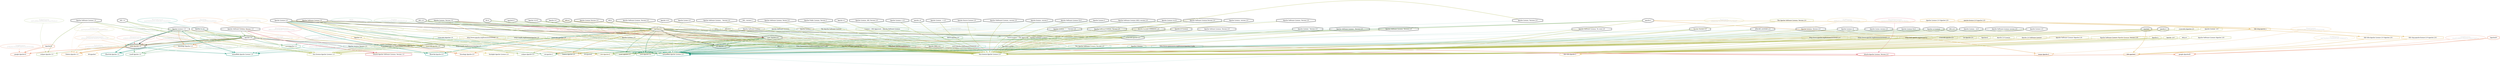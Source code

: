 strict digraph {
    node [shape=box];
    graph [splines=curved];
    277 [label="SPDXLicense\n2e979a0ee8bb4e88ead27bdbeb95f9c6"
        ,fontcolor=gray
        ,color="#b8bf62"
        ,fillcolor="beige;1"
        ,shape=ellipse];
    278 [label="spdx:Apache-1.0"
        ,shape=tripleoctagon];
    279 [label="Apache-1.0"
        ,shape=doubleoctagon];
    280 [label="Apache License 1.0"
        ,shape=doubleoctagon];
    293 [label="SPDXLicense\n13270ee890cf21b28236b715c5750e58"
        ,fontcolor=gray
        ,color="#b8bf62"
        ,fillcolor="beige;1"
        ,shape=ellipse];
    294 [label="spdx:Apache-2.0"
        ,shape=doubleoctagon];
    295 [label="Apache-2.0"
        ,shape=doubleoctagon];
    296 [label="Apache License 2.0"
        ,shape=doubleoctagon];
    4896 [label="OSILicense\n59a5d674a5bebcfaac422eaaf5910e85"
         ,fontcolor=gray
         ,color="#78ab63"
         ,fillcolor="beige;1"
         ,shape=ellipse];
    4897 [label="osi:Apache-2.0"
         ,shape=doubleoctagon];
    4898 [label="Apache License, Version 2.0"
         ,shape=doubleoctagon];
    4899 [label="DEP5:Apache-2.0"
         ,color="#78ab63"
         ,shape=doubleoctagon];
    4900 [label="Trove:License :: OSI Approved :: Apache Software License"
         ,color="#78ab63"
         ,shape=doubleoctagon];
    4901 [label="License :: OSI Approved :: Apache Software License"
         ,color="#78ab63"
         ,shape=doubleoctagon];
    5458 [label="GoogleLicense\n470be82c5e44df12db50cdacd5353d4b"
         ,fontcolor=gray
         ,color="#e06f45"
         ,fillcolor="beige;1"
         ,shape=ellipse];
    5459 [label="google:Apache10"
         ,color="#e06f45"
         ,shape=doubleoctagon];
    5460 [label=Apache10
         ,color="#e06f45"
         ,shape=doubleoctagon];
    5464 [label="GoogleLicense\n1faed03df800124d440e3d6d27d497ce"
         ,fontcolor=gray
         ,color="#e06f45"
         ,fillcolor="beige;1"
         ,shape=ellipse];
    5465 [label="google:Apache20"
         ,color="#e06f45"
         ,shape=doubleoctagon];
    5466 [label=Apache20
         ,color="#e06f45"
         ,shape=doubleoctagon];
    5878 [label="FedoraEntry\n2076d6cb36ab6e203af135a18e775e1d"
         ,fontcolor=gray
         ,color="#e09d4b"
         ,fillcolor="beige;1"
         ,shape=ellipse];
    5879 [label="Fedora:Apache-1.0"
         ,color="#e09d4b"
         ,shape=doubleoctagon];
    5880 [label="Apache Software License 1.0"
         ,shape=doubleoctagon];
    5881 [label="ASL 1.0"
         ,shape=doubleoctagon];
    5901 [label="FedoraEntry\n88fdb2c32ed7e670c4678d4bd13f224f"
         ,fontcolor=gray
         ,color="#e09d4b"
         ,fillcolor="beige;1"
         ,shape=ellipse];
    5902 [label="Fedora:Apache-2.0"
         ,color="#e09d4b"
         ,shape=doubleoctagon];
    5903 [label="Apache Software License 2.0"
         ,shape=doubleoctagon];
    5904 [label="ASL 2.0"
         ,shape=doubleoctagon];
    8641 [label="BlueOakCouncil\n6eb0586f9de92c4ddfcdb0138e605d37"
         ,fontcolor=gray
         ,color="#00876c"
         ,fillcolor="beige;1"
         ,shape=ellipse];
    8642 [label="BlueOak:Apache-2.0"
         ,color="#00876c"
         ,shape=doubleoctagon];
    8761 [label="BlueOakCouncil\n38a8aaf1fe920b0513ac3065b4a5e2e3"
         ,fontcolor=gray
         ,color="#00876c"
         ,fillcolor="beige;1"
         ,shape=ellipse];
    8762 [label="BlueOak:Apache-1.0"
         ,color="#00876c"
         ,shape=doubleoctagon];
    9585 [label="OSADLRule\n36afe69a9aa0ad2598b97eb33f60dfed"
         ,fontcolor=gray
         ,color="#58a066"
         ,fillcolor="beige;1"
         ,shape=ellipse];
    9586 [label="osadl:Apache-1.0"
         ,color="#58a066"
         ,shape=doubleoctagon];
    9659 [label="OSADLRule\n49aee6101409bf0135b67aafa61701c1"
         ,fontcolor=gray
         ,color="#58a066"
         ,fillcolor="beige;1"
         ,shape=ellipse];
    9660 [label="osadl:Apache-2.0"
         ,color="#58a066"
         ,shape=doubleoctagon];
    9886 [label="OSADLMatrix\nc6ea3454b62996dd9418bf4be96546f0"
         ,fontcolor=gray
         ,color="#58a066"
         ,fillcolor="beige;1"
         ,shape=ellipse];
    9890 [label="OSADLMatrix\n6830ea32e58246b02014394270184c21"
         ,fontcolor=gray
         ,color="#58a066"
         ,fillcolor="beige;1"
         ,shape=ellipse];
    10776 [label="fsf:apache1"
          ,color="#deb256"
          ,shape=octagon];
    10781 [label="FSF\naf5908451e26371ad0502296561208ba"
          ,fontcolor=gray
          ,color="#deb256"
          ,fillcolor="beige;1"
          ,shape=ellipse];
    10782 [label="fsf:apache2"
          ,color="#deb256"
          ,shape=doubleoctagon];
    10783 [label=apache2
          ,shape=doubleoctagon];
    10946 [label="ChooseALicense\n426cf0231d187cdfb50b1c185e6e465b"
          ,fontcolor=gray
          ,color="#58a066"
          ,fillcolor="beige;1"
          ,shape=ellipse];
    10947 [label="cal:apache-2"
          ,color="#58a066"
          ,shape=doubleoctagon];
    10948 [label="apache-2"
          ,shape=doubleoctagon];
    11834 [label="ScancodeData\n45fc63b153cea6b8dc17d408cc65fc07"
          ,fontcolor=gray
          ,color="#dac767"
          ,fillcolor="beige;1"
          ,shape=ellipse];
    11835 [label="scancode:apache-1.0"
          ,shape=doubleoctagon];
    11836 [label="Apache 1.0"
          ,color="#dac767"
          ,shape=doubleoctagon];
    11858 [label="ScancodeData\n9782aed28af73910dc5f9e54cd191a1b"
          ,fontcolor=gray
          ,color="#dac767"
          ,fillcolor="beige;1"
          ,shape=ellipse];
    11859 [label="scancode:apache-2.0"
          ,shape=doubleoctagon];
    11860 [label="Apache 2.0"
          ,shape=doubleoctagon];
    25971 [label="OSLC\nf4919478e037682a0831b1cdf2a6de30"
          ,fontcolor=gray
          ,color="#98b561"
          ,fillcolor="beige;1"
          ,shape=ellipse];
    25972 [label="oslc:Apache-2"
          ,color="#98b561"
          ,shape=doubleoctagon];
    26100 [label="Fossology\nd274775dd6fd7db1f9c6efa3cfcd7705"
          ,fontcolor=gray
          ,color="#e18745"
          ,fillcolor="beige;1"
          ,shape=ellipse];
    26101 [label="fossology:Apache-1.0"
          ,color="#e18745"
          ,shape=doubleoctagon];
    26103 [label="Fossology\n0c2e8b01523f97724ea058224e60f4e9"
          ,fontcolor=gray
          ,color="#e18745"
          ,fillcolor="beige;1"
          ,shape=ellipse];
    26104 [label="fossology:Apache-2.0"
          ,color="#e18745"
          ,shape=doubleoctagon];
    28339 [label="OKFN\n31305343b21aac2d9963ba752be1aae1"
          ,fontcolor=gray
          ,color="#379469"
          ,fillcolor="beige;1"
          ,shape=ellipse];
    28340 [label="apache2.0"
          ,shape=doubleoctagon];
    28604 [label="OrtLicenseCategorization\necc6beaffb34f564988f8b30dc84e40e"
          ,fontcolor=gray
          ,color="#dc574a"
          ,fillcolor="beige;1"
          ,shape=ellipse];
    28606 [label="OrtLicenseCategorization\nd70d8f32d4d34a409409dea2454a99ae"
          ,fontcolor=gray
          ,color="#dc574a"
          ,fillcolor="beige;1"
          ,shape=ellipse];
    35458 [label="OrtLicenseCategorization\n4f5da1d15d0d39700c6197788aa23259"
          ,fontcolor=gray
          ,color="#e18745"
          ,fillcolor="beige;1"
          ,shape=ellipse];
    35461 [label="OrtLicenseCategorization\n4fd0e6563f909218396541bf3702fec7"
          ,fontcolor=gray
          ,color="#e18745"
          ,fillcolor="beige;1"
          ,shape=ellipse];
    36456 [label="CavilLicenseChange\na7a20db5e5417b45744932d48d2ca2b6"
          ,fontcolor=gray
          ,color="#379469"
          ,fillcolor="beige;1"
          ,shape=ellipse];
    36457 [label="cavil:Apache-1.0"
          ,color="#379469"
          ,shape=doubleoctagon];
    36461 [label="CavilLicenseChange\n4a6ce3994133aa829098163803bd97d0"
          ,fontcolor=gray
          ,color="#379469"
          ,fillcolor="beige;1"
          ,shape=ellipse];
    36462 [label="cavil:Apache-2.0"
          ,color="#379469"
          ,shape=doubleoctagon];
    36463 [label=ASL2
          ,shape=doubleoctagon];
    36464 [label="ASLv.."
          ,color="#379469"
          ,shape=octagon];
    36465 [label=ASLv2
          ,shape=doubleoctagon];
    36466 [label="ASLv2.0"
          ,color="#379469"
          ,shape=octagon];
    36467 [label="Apache License"
          ,shape=octagon];
    36468 [label="Apache License Version 2.0"
          ,shape=doubleoctagon];
    36469 [label="Apache Software License"
          ,shape=octagon];
    36470 [label="Apache Software License .."
          ,color="#379469"
          ,shape=octagon];
    36471 [label="Apache Software License, Version 2.0"
          ,shape=doubleoctagon];
    36472 [label="Apache v2.0"
          ,shape=doubleoctagon];
    36473 [label="The Apache Software License"
          ,color="#379469"
          ,shape=octagon];
    38683 [label="MetaeffektLicense\n9fa4ad242965701e6e059a4ebc16899b"
          ,fontcolor=gray
          ,color="#00876c"
          ,fillcolor="beige;1"
          ,shape=ellipse];
    38684 [label="metaeffekt:Apache License 2.0"
          ,color="#00876c"
          ,shape=doubleoctagon];
    38685 [label="Apache License, ASL Version 2.0"
          ,shape=doubleoctagon];
    38686 [label="The Apache Software License, Version 2.0"
          ,color="#00876c"
          ,shape=octagon];
    38687 [label="apache 2"
          ,shape=doubleoctagon];
    38688 [label=apache_v2
          ,shape=doubleoctagon];
    38689 [label="Apache Sofware License, Version 2.0"
          ,shape=doubleoctagon];
    38690 [label="Apache Software License,Version 2.0"
          ,shape=doubleoctagon];
    38691 [label="Apache Software License, Verision 2.0"
          ,shape=doubleoctagon];
    38692 [label="Apache Software License, Verion 2.0"
          ,shape=doubleoctagon];
    38693 [label="Apache Software License, Ve rsion 2.0"
          ,shape=doubleoctagon];
    38694 [label="Apache Software Licence, Version 2.0"
          ,shape=doubleoctagon];
    38695 [label="Apache Software License, Versino 2.0"
          ,shape=doubleoctagon];
    38696 [label="Apache Public License, Version 2"
          ,shape=doubleoctagon];
    38697 [label="Apache License (VERSION 2.0)"
          ,shape=doubleoctagon];
    38698 [label="Apache Licence, version 2.0"
          ,shape=doubleoctagon];
    38699 [label="Apache2 License"
          ,color="#00876c"
          ,shape=octagon];
    38700 [label="Apache-2.0 License"
          ,shape=doubleoctagon];
    38701 [label="Apache v2"
          ,shape=doubleoctagon];
    38702 [label="Apache v.2 License"
          ,shape=doubleoctagon];
    38703 [label="Apache license, version 2"
          ,shape=doubleoctagon];
    38704 [label="Apache Version 2.0"
          ,shape=doubleoctagon];
    38705 [label="Apache Source License 2.0"
          ,shape=doubleoctagon];
    38706 [label="Apache Software License version 2.0"
          ,shape=doubleoctagon];
    38707 [label="Apache Software License V2.0"
          ,shape=doubleoctagon];
    38708 [label="Apache Software License - Version 2.0"
          ,shape=doubleoctagon];
    38709 [label="Apache Software License (ASL) version 2.0"
          ,shape=doubleoctagon];
    38710 [label="Apache License, Verison 2.0"
          ,shape=doubleoctagon];
    38711 [label="Apache License, Verision 2.0"
          ,shape=doubleoctagon];
    38712 [label="Apache License v2"
          ,shape=doubleoctagon];
    38713 [label="Apache License v 2.0"
          ,shape=doubleoctagon];
    38714 [label="Apache License V2.0"
          ,shape=doubleoctagon];
    38715 [label="Apache License 2"
          ,shape=doubleoctagon];
    38716 [label="Apache License - v2.0"
          ,shape=doubleoctagon];
    38717 [label="Apache License - v 2.0"
          ,shape=doubleoctagon];
    38718 [label="Apache License - Version 2.0"
          ,shape=doubleoctagon];
    38719 [label="Apache License (v2.0)"
          ,shape=doubleoctagon];
    38720 [label="Apache Licens version 2.0"
          ,shape=doubleoctagon];
    38721 [label="Apache Licene 2.0"
          ,shape=doubleoctagon];
    38722 [label="Apache Licence 2.0"
          ,shape=doubleoctagon];
    38723 [label="Apache 2 license"
          ,color="#00876c"
          ,shape=octagon];
    38724 [label="http://www.opensource.org/licenses/apache2.0.php"
          ,color="#00876c"
          ,shape=octagon];
    38726 [label="Apache Software License， Version 2.0"
          ,shape=doubleoctagon];
    38727 [label=ALv2
          ,shape=doubleoctagon];
    38728 [label="APACHE LICENSE-2.0"
          ,shape=doubleoctagon];
    38729 [label="ASL, version 2"
          ,shape=doubleoctagon];
    38730 [label="ASL-2.0"
          ,shape=doubleoctagon];
    38731 [label="ASL 2"
          ,color="#00876c"
          ,shape=octagon];
    38732 [label="http://opensource.org/licenses/apache2.0.php"
          ,color="#00876c"
          ,shape=octagon];
    38734 [label="Apache (Software) License, version 2.0"
          ,shape=doubleoctagon];
    38735 [label="http://xml.apache.org/xerces2-j/"
          ,color="#00876c"
          ,shape=octagon];
    38737 [label="Apache License, = = Version 2.0"
          ,shape=doubleoctagon];
    38738 [label="Apache (ASL) 2.0"
          ,color="#00876c"
          ,shape=octagon];
    38739 [label="Apache Software License v2"
          ,color="#00876c"
          ,shape=octagon];
    38740 [label="www.apache.org/licenses/LICENSE-2.0"
          ,color="#00876c"
          ,shape=octagon];
    38762 [label="MetaeffektLicense\nc08dd103dbe3d931f49b6fa24b75cbef"
          ,fontcolor=gray
          ,color="#00876c"
          ,fillcolor="beige;1"
          ,shape=ellipse];
    38763 [label="metaeffekt:Apache License 1.0"
          ,color="#00876c"
          ,shape=doubleoctagon];
    38764 [label="Apache License Version 1.0"
          ,color="#00876c"
          ,shape=octagon];
    38765 [label="http://www.apache.org/licenses/LICENSE-1.0"
          ,color="#00876c"
          ,shape=octagon];
    38767 [label="https://spdx.org/licenses/apache-1.0"
          ,color="#00876c"
          ,shape=octagon];
    50041 [label="HermineLicense\nd38b64199d2f8642cffcc5fc99c5c9f2"
          ,fontcolor=gray
          ,color="#dc574a"
          ,fillcolor="beige;1"
          ,shape=ellipse];
    50045 [label="HermineLicense\n8164a9580d2ddac60933a22d59a0e124"
          ,fontcolor=gray
          ,color="#dc574a"
          ,fillcolor="beige;1"
          ,shape=ellipse];
    50215 [label="WarprLicense\n8c25c82a8611a7ea85ab3257bcb703d0"
          ,fontcolor=gray
          ,color="#e09d4b"
          ,fillcolor="beige;1"
          ,shape=ellipse];
    50216 [label="warpr:Apache-2"
          ,color="#e09d4b"
          ,shape=doubleoctagon];
    50369 [label="FossLicense\na3ba433ea676b883f4149167c34baebb"
          ,fontcolor=gray
          ,color="#b8bf62"
          ,fillcolor="beige;1"
          ,shape=ellipse];
    50370 [label="foss-license:Apache License 1.0"
          ,color="#b8bf62"
          ,shape=doubleoctagon];
    50371 [label="Apache License-1.0"
          ,color="#b8bf62"
          ,shape=doubleoctagon];
    50372 [label="Apache (v1.0)"
          ,shape=doubleoctagon];
    50373 [label="Apache Software License, Version 1.0"
          ,shape=doubleoctagon];
    50374 [label="scancode://apache-1.0"
          ,color="#b8bf62"
          ,shape=doubleoctagon];
    50375 [label="http://www.apache.org/licenses/LICENSE-1.0"
          ,color="#b8bf62"
          ,shape=doubleoctagon];
    50376 [label="https://spdx.org/licenses/apache-1.0"
          ,color="#b8bf62"
          ,shape=doubleoctagon];
    50377 [label="scancode:apache-1.0"
          ,color="#b8bf62"
          ,shape=doubleoctagon];
    50386 [label="FossLicense\n35bb849ec7d157f19f1ad717a139d4f7"
          ,fontcolor=gray
          ,color="#b8bf62"
          ,fillcolor="beige;1"
          ,shape=ellipse];
    50387 [label="foss-license:Apache License 2.0"
          ,color="#b8bf62"
          ,shape=doubleoctagon];
    50388 [label="Apache (v2.0)"
          ,shape=doubleoctagon];
    50389 [label="scancode://apache-2.0"
          ,color="#b8bf62"
          ,shape=doubleoctagon];
    50390 [label="The Apache Software License, Version 2.0"
          ,color="#b8bf62"
          ,shape=doubleoctagon];
    50391 [label="Apache License  2.0"
          ,color="#b8bf62"
          ,shape=doubleoctagon];
    50392 [label="http://www.apache.org/licenses/LICENSE-2.0"
          ,color="#b8bf62"
          ,shape=doubleoctagon];
    50393 [label="https://www.apache.org/licenses/LICENSE-2.0"
          ,color="#b8bf62"
          ,shape=doubleoctagon];
    50394 [label="http://xml.apache.org/xerces2-j/"
          ,color="#b8bf62"
          ,shape=doubleoctagon];
    50395 [label="scancode:apache-2.0"
          ,color="#b8bf62"
          ,shape=doubleoctagon];
    50396 [label="osi:Apache-2.0"
          ,color="#b8bf62"
          ,shape=doubleoctagon];
    50397 [label=Apachev2
          ,color="#b8bf62"
          ,shape=doubleoctagon];
    50398 [label="Apache 2.0 License"
          ,color="#b8bf62"
          ,shape=doubleoctagon];
    50399 [label="Apache 2.0 Software License"
          ,color="#b8bf62"
          ,shape=doubleoctagon];
    50400 [label="Apache Software License (Apache-2.0)"
          ,color="#b8bf62"
          ,shape=doubleoctagon];
    50401 [label="Apache Software License (Apache License, Version 2.0)"
          ,color="#b8bf62"
          ,shape=doubleoctagon];
    50402 [label="Apache 2."
          ,color="#b8bf62"
          ,shape=doubleoctagon];
    50403 [label="Apache -2.0"
          ,color="#b8bf62"
          ,shape=doubleoctagon];
    50404 [label="ASL2.0"
          ,color="#b8bf62"
          ,shape=doubleoctagon];
    50405 [label="Apache Software License (Apache 2.0)"
          ,color="#b8bf62"
          ,shape=doubleoctagon];
    51035 [label="FOSSLight\nbcfd62087da4e3c189c18d3569b29c22"
          ,fontcolor=gray
          ,color="#dac767"
          ,fillcolor="beige;1"
          ,shape=ellipse];
    51036 [label="fosslight:Apache License 2.0"
          ,color="#dac767"
          ,shape=doubleoctagon];
    51344 [label="HitachiOpenLicense\n6c442c0c638061223a2728b19c38e922"
          ,fontcolor=gray
          ,color="#d43d51"
          ,fillcolor="beige;1"
          ,shape=ellipse];
    51345 [label="hitachi:Apache License, Version 2.0"
          ,color="#d43d51"
          ,shape=doubleoctagon];
    51351 [label="HitachiOpenLicense\n980ccccd50c838e687504949e93a9fbc"
          ,fontcolor=gray
          ,color="#d43d51"
          ,fillcolor="beige;1"
          ,shape=ellipse];
    51352 [label="hitachi:Apache Software License, Version 1.0"
          ,color="#d43d51"
          ,shape=doubleoctagon];
    54330 [label="EclipseLicense\n2291a898ec2850fa4d9a1baa430a4cc5"
          ,fontcolor=gray
          ,color="#98b561"
          ,fillcolor="beige;1"
          ,shape=ellipse];
    54331 [label="eclipse:Apache-1.0"
          ,color="#98b561"
          ,shape=doubleoctagon];
    54334 [label="EclipseLicense\n2bfed1517ab82042e1822283d67ef4bb"
          ,fontcolor=gray
          ,color="#98b561"
          ,fillcolor="beige;1"
          ,shape=ellipse];
    54335 [label="eclipse:Apache-2.0"
          ,color="#98b561"
          ,shape=doubleoctagon];
    56094 [label="TLDRNaming\n4d479a564313ead4291bd17d5db3d77c"
          ,fontcolor=gray
          ,color="#deb256"
          ,fillcolor="beige;1"
          ,shape=ellipse];
    56095 [label="tldr:apache2"
          ,color="#deb256"
          ,shape=doubleoctagon];
    56096 [label="tldr-slug:apache-license-2.0-(apache-2.0)"
          ,color="#deb256"
          ,shape=doubleoctagon];
    56097 [label="apache-license-2.0-(apache-2.0)"
          ,color="#deb256"
          ,shape=doubleoctagon];
    56098 [label="tldr-title:Apache License 2.0 (Apache-2.0)"
          ,color="#deb256"
          ,shape=doubleoctagon];
    56099 [label="Apache License 2.0 (Apache-2.0)"
          ,color="#deb256"
          ,shape=doubleoctagon];
    57930 [label="TLDRNaming\n9fd8ed1aea575baa505486c33c419efa"
          ,fontcolor=gray
          ,color="#deb256"
          ,fillcolor="beige;1"
          ,shape=ellipse];
    57931 [label="tldr-title:Apache 2"
          ,color="#deb256"
          ,shape=doubleoctagon];
    57932 [label="tldr-slug:apache-2"
          ,color="#deb256"
          ,shape=doubleoctagon];
    58446 [label="Curation\n48095e157830adbd6c98b7b6591ffee6"
          ,fontcolor=gray
          ,color="#78ab63"
          ,fillcolor="beige;1"
          ,shape=ellipse];
    58448 [label="Curation\nc35c93bc4e57be1f9c81338a8bd45ce6"
          ,fontcolor=gray
          ,color="#78ab63"
          ,fillcolor="beige;1"
          ,shape=ellipse];
    277 -> 278 [weight=0.5
               ,color="#b8bf62"];
    278 -> 5459 [style=bold
                ,arrowhead=vee
                ,weight=0.7
                ,color="#e06f45"];
    278 -> 5879 [style=bold
                ,arrowhead=vee
                ,weight=0.7
                ,color="#e09d4b"];
    278 -> 9586 [style=bold
                ,arrowhead=vee
                ,weight=0.7
                ,color="#58a066"];
    278 -> 10776 [style=dashed
                 ,arrowhead=vee
                 ,weight=0.5
                 ,color="#deb256"];
    278 -> 38763 [style=bold
                 ,arrowhead=vee
                 ,weight=0.7
                 ,color="#00876c"];
    279 -> 278 [style=bold
               ,arrowhead=vee
               ,weight=0.7];
    279 -> 5879 [style=bold
                ,arrowhead=vee
                ,weight=0.7
                ,color="#e09d4b"];
    279 -> 8762 [style=bold
                ,arrowhead=vee
                ,weight=0.7
                ,color="#00876c"];
    279 -> 9586 [style=bold
                ,arrowhead=vee
                ,weight=0.7
                ,color="#58a066"];
    279 -> 11835 [style=bold
                 ,arrowhead=vee
                 ,weight=0.7];
    279 -> 26101 [style=bold
                 ,arrowhead=vee
                 ,weight=0.7
                 ,color="#e18745"];
    279 -> 36457 [style=bold
                 ,arrowhead=vee
                 ,weight=0.7
                 ,color="#379469"];
    279 -> 36457 [style=bold
                 ,arrowhead=vee
                 ,weight=0.7
                 ,color="#379469"];
    279 -> 54331 [style=bold
                 ,arrowhead=vee
                 ,weight=0.7
                 ,color="#98b561"];
    280 -> 278 [style=bold
               ,arrowhead=vee
               ,weight=0.7];
    280 -> 8762 [style=bold
                ,arrowhead=vee
                ,weight=0.7
                ,color="#00876c"];
    280 -> 11835 [style=bold
                 ,arrowhead=vee
                 ,weight=0.7
                 ,color="#dac767"];
    280 -> 26101 [style=bold
                 ,arrowhead=vee
                 ,weight=0.7
                 ,color="#e18745"];
    280 -> 38763 [style=bold
                 ,arrowhead=vee
                 ,weight=0.7
                 ,color="#00876c"];
    280 -> 38763 [style=bold
                 ,arrowhead=vee
                 ,weight=0.7
                 ,color="#00876c"];
    280 -> 50370 [style=bold
                 ,arrowhead=vee
                 ,weight=0.7
                 ,color="#b8bf62"];
    293 -> 294 [weight=0.5
               ,color="#b8bf62"];
    294 -> 4897 [style=bold
                ,arrowhead=vee
                ,weight=0.7
                ,color="#78ab63"];
    294 -> 5465 [style=bold
                ,arrowhead=vee
                ,weight=0.7
                ,color="#e06f45"];
    294 -> 5902 [style=bold
                ,arrowhead=vee
                ,weight=0.7
                ,color="#e09d4b"];
    294 -> 9660 [style=bold
                ,arrowhead=vee
                ,weight=0.7
                ,color="#58a066"];
    294 -> 10782 [style=dashed
                 ,arrowhead=vee
                 ,weight=0.5
                 ,color="#deb256"];
    294 -> 10947 [style=bold
                 ,arrowhead=vee
                 ,weight=0.7
                 ,color="#58a066"];
    294 -> 25972 [style=bold
                 ,arrowhead=vee
                 ,weight=0.7
                 ,color="#98b561"];
    294 -> 38684 [style=bold
                 ,arrowhead=vee
                 ,weight=0.7
                 ,color="#00876c"];
    295 -> 294 [style=bold
               ,arrowhead=vee
               ,weight=0.7];
    295 -> 4897 [style=bold
                ,arrowhead=vee
                ,weight=0.7];
    295 -> 4899 [style=bold
                ,arrowhead=vee
                ,weight=0.7
                ,color="#78ab63"];
    295 -> 5902 [style=bold
                ,arrowhead=vee
                ,weight=0.7
                ,color="#e09d4b"];
    295 -> 8642 [style=bold
                ,arrowhead=vee
                ,weight=0.7
                ,color="#00876c"];
    295 -> 9660 [style=bold
                ,arrowhead=vee
                ,weight=0.7
                ,color="#58a066"];
    295 -> 11859 [style=bold
                 ,arrowhead=vee
                 ,weight=0.7];
    295 -> 26104 [style=bold
                 ,arrowhead=vee
                 ,weight=0.7
                 ,color="#e18745"];
    295 -> 36462 [style=bold
                 ,arrowhead=vee
                 ,weight=0.7
                 ,color="#379469"];
    295 -> 36462 [style=bold
                 ,arrowhead=vee
                 ,weight=0.7
                 ,color="#379469"];
    295 -> 38684 [style=dashed
                 ,arrowhead=vee
                 ,weight=0.5
                 ,color="#00876c"];
    295 -> 50387 [style=bold
                 ,arrowhead=vee
                 ,weight=0.7
                 ,color="#b8bf62"];
    295 -> 51036 [style=bold
                 ,arrowhead=vee
                 ,weight=0.7
                 ,color="#dac767"];
    295 -> 54335 [style=bold
                 ,arrowhead=vee
                 ,weight=0.7
                 ,color="#98b561"];
    296 -> 294 [style=bold
               ,arrowhead=vee
               ,weight=0.7];
    296 -> 8642 [style=bold
                ,arrowhead=vee
                ,weight=0.7
                ,color="#00876c"];
    296 -> 10947 [style=bold
                 ,arrowhead=vee
                 ,weight=0.7
                 ,color="#58a066"];
    296 -> 11859 [style=bold
                 ,arrowhead=vee
                 ,weight=0.7
                 ,color="#dac767"];
    296 -> 26104 [style=bold
                 ,arrowhead=vee
                 ,weight=0.7
                 ,color="#e18745"];
    296 -> 36462 [style=dashed
                 ,arrowhead=vee
                 ,weight=0.5
                 ,color="#379469"];
    296 -> 38684 [style=bold
                 ,arrowhead=vee
                 ,weight=0.7
                 ,color="#00876c"];
    296 -> 38684 [style=bold
                 ,arrowhead=vee
                 ,weight=0.7
                 ,color="#00876c"];
    296 -> 50387 [style=bold
                 ,arrowhead=vee
                 ,weight=0.7
                 ,color="#b8bf62"];
    296 -> 51036 [style=bold
                 ,arrowhead=vee
                 ,weight=0.7
                 ,color="#dac767"];
    4896 -> 4897 [weight=0.5
                 ,color="#78ab63"];
    4897 -> 38684 [style=dashed
                  ,arrowhead=vee
                  ,weight=0.5
                  ,color="#00876c"];
    4898 -> 295 [style=bold
                ,arrowhead=vee
                ,weight=0.7
                ,color="#78ab63"];
    4898 -> 4897 [style=bold
                 ,arrowhead=vee
                 ,weight=0.7
                 ,color="#78ab63"];
    4898 -> 10782 [style=bold
                  ,arrowhead=vee
                  ,weight=0.7
                  ,color="#deb256"];
    4898 -> 36462 [style=dashed
                  ,arrowhead=vee
                  ,weight=0.5
                  ,color="#379469"];
    4898 -> 38684 [style=dashed
                  ,arrowhead=vee
                  ,weight=0.5
                  ,color="#00876c"];
    4898 -> 50387 [style=bold
                  ,arrowhead=vee
                  ,weight=0.7
                  ,color="#b8bf62"];
    4898 -> 51345 [style=bold
                  ,arrowhead=vee
                  ,weight=0.7
                  ,color="#d43d51"];
    4899 -> 4897 [style=bold
                 ,arrowhead=vee
                 ,weight=0.7
                 ,color="#78ab63"];
    4900 -> 4897 [style=bold
                 ,arrowhead=vee
                 ,weight=0.7
                 ,color="#78ab63"];
    4901 -> 4900 [style=bold
                 ,arrowhead=vee
                 ,weight=0.7
                 ,color="#78ab63"];
    5458 -> 5459 [weight=0.5
                 ,color="#e06f45"];
    5460 -> 5459 [style=bold
                 ,arrowhead=vee
                 ,weight=0.7
                 ,color="#e06f45"];
    5464 -> 5465 [weight=0.5
                 ,color="#e06f45"];
    5466 -> 5465 [style=bold
                 ,arrowhead=vee
                 ,weight=0.7
                 ,color="#e06f45"];
    5878 -> 5879 [weight=0.5
                 ,color="#e09d4b"];
    5880 -> 279 [style=bold
                ,arrowhead=vee
                ,weight=0.7
                ,color="#78ab63"];
    5880 -> 5879 [style=dashed
                 ,arrowhead=vee
                 ,weight=0.5
                 ,color="#e09d4b"];
    5880 -> 50370 [style=bold
                  ,arrowhead=vee
                  ,weight=0.7
                  ,color="#b8bf62"];
    5880 -> 54331 [style=bold
                  ,arrowhead=vee
                  ,weight=0.7
                  ,color="#98b561"];
    5881 -> 279 [style=bold
                ,arrowhead=vee
                ,weight=0.7
                ,color="#78ab63"];
    5881 -> 5879 [style=dashed
                 ,arrowhead=vee
                 ,weight=0.5
                 ,color="#e09d4b"];
    5881 -> 38763 [style=dashed
                  ,arrowhead=vee
                  ,weight=0.5
                  ,color="#00876c"];
    5881 -> 50370 [style=bold
                  ,arrowhead=vee
                  ,weight=0.7
                  ,color="#b8bf62"];
    5901 -> 5902 [weight=0.5
                 ,color="#e09d4b"];
    5903 -> 295 [style=bold
                ,arrowhead=vee
                ,weight=0.7];
    5903 -> 5902 [style=dashed
                 ,arrowhead=vee
                 ,weight=0.5
                 ,color="#e09d4b"];
    5903 -> 25972 [style=bold
                  ,arrowhead=vee
                  ,weight=0.7
                  ,color="#98b561"];
    5903 -> 38684 [style=dashed
                  ,arrowhead=vee
                  ,weight=0.5
                  ,color="#00876c"];
    5903 -> 50387 [style=bold
                  ,arrowhead=vee
                  ,weight=0.7
                  ,color="#b8bf62"];
    5903 -> 54335 [style=bold
                  ,arrowhead=vee
                  ,weight=0.7
                  ,color="#98b561"];
    5904 -> 295 [style=bold
                ,arrowhead=vee
                ,weight=0.7
                ,color="#78ab63"];
    5904 -> 5902 [style=dashed
                 ,arrowhead=vee
                 ,weight=0.5
                 ,color="#e09d4b"];
    5904 -> 36462 [style=dashed
                  ,arrowhead=vee
                  ,weight=0.5
                  ,color="#379469"];
    5904 -> 50387 [style=bold
                  ,arrowhead=vee
                  ,weight=0.7
                  ,color="#b8bf62"];
    8641 -> 8642 [weight=0.5
                 ,color="#00876c"];
    8761 -> 8762 [weight=0.5
                 ,color="#00876c"];
    9585 -> 9586 [weight=0.5
                 ,color="#58a066"];
    9659 -> 9660 [weight=0.5
                 ,color="#58a066"];
    9886 -> 9586 [weight=0.5
                 ,color="#58a066"];
    9890 -> 9660 [weight=0.5
                 ,color="#58a066"];
    10781 -> 10782 [weight=0.5
                   ,color="#deb256"];
    10783 -> 10782 [style=bold
                   ,arrowhead=vee
                   ,weight=0.7
                   ,color="#deb256"];
    10783 -> 50387 [style=bold
                   ,arrowhead=vee
                   ,weight=0.7
                   ,color="#b8bf62"];
    10783 -> 56095 [style=bold
                   ,arrowhead=vee
                   ,weight=0.7
                   ,color="#deb256"];
    10946 -> 10947 [weight=0.5
                   ,color="#58a066"];
    10948 -> 10947 [style=bold
                   ,arrowhead=vee
                   ,weight=0.7
                   ,color="#58a066"];
    10948 -> 25972 [style=bold
                   ,arrowhead=vee
                   ,weight=0.7
                   ,color="#98b561"];
    10948 -> 50216 [style=bold
                   ,arrowhead=vee
                   ,weight=0.7
                   ,color="#e09d4b"];
    10948 -> 50387 [style=bold
                   ,arrowhead=vee
                   ,weight=0.7
                   ,color="#b8bf62"];
    10948 -> 57932 [style=bold
                   ,arrowhead=vee
                   ,weight=0.7
                   ,color="#deb256"];
    11834 -> 11835 [weight=0.5
                   ,color="#dac767"];
    11835 -> 38763 [style=dashed
                   ,arrowhead=vee
                   ,weight=0.5
                   ,color="#00876c"];
    11836 -> 11835 [style=bold
                   ,arrowhead=vee
                   ,weight=0.7
                   ,color="#dac767"];
    11858 -> 11859 [weight=0.5
                   ,color="#dac767"];
    11859 -> 38684 [style=dashed
                   ,arrowhead=vee
                   ,weight=0.5
                   ,color="#00876c"];
    11859 -> 50370 [style=bold
                   ,arrowhead=vee
                   ,weight=0.7
                   ,color="#b8bf62"];
    11859 -> 50387 [style=bold
                   ,arrowhead=vee
                   ,weight=0.7
                   ,color="#b8bf62"];
    11860 -> 11859 [style=bold
                   ,arrowhead=vee
                   ,weight=0.7
                   ,color="#dac767"];
    11860 -> 36462 [style=dashed
                   ,arrowhead=vee
                   ,weight=0.5
                   ,color="#379469"];
    11860 -> 38684 [style=dashed
                   ,arrowhead=vee
                   ,weight=0.5
                   ,color="#00876c"];
    11860 -> 50387 [style=bold
                   ,arrowhead=vee
                   ,weight=0.7
                   ,color="#b8bf62"];
    25971 -> 25972 [weight=0.5
                   ,color="#98b561"];
    26100 -> 26101 [weight=0.5
                   ,color="#e18745"];
    26103 -> 26104 [weight=0.5
                   ,color="#e18745"];
    28339 -> 295 [weight=0.5
                 ,color="#379469"];
    28340 -> 295 [style=dashed
                 ,arrowhead=vee
                 ,weight=0.5
                 ,color="#379469"];
    28340 -> 50387 [style=bold
                   ,arrowhead=vee
                   ,weight=0.7
                   ,color="#b8bf62"];
    28604 -> 278 [weight=0.5
                 ,color="#dc574a"];
    28606 -> 294 [weight=0.5
                 ,color="#dc574a"];
    35458 -> 278 [weight=0.5
                 ,color="#e18745"];
    35461 -> 294 [weight=0.5
                 ,color="#e18745"];
    36456 -> 36457 [weight=0.5
                   ,color="#379469"];
    36461 -> 36462 [weight=0.5
                   ,color="#379469"];
    36463 -> 36462 [style=dashed
                   ,arrowhead=vee
                   ,weight=0.5
                   ,color="#379469"];
    36463 -> 38684 [style=dashed
                   ,arrowhead=vee
                   ,weight=0.5
                   ,color="#00876c"];
    36463 -> 50387 [style=bold
                   ,arrowhead=vee
                   ,weight=0.7
                   ,color="#b8bf62"];
    36464 -> 36462 [style=dashed
                   ,arrowhead=vee
                   ,weight=0.5
                   ,color="#379469"];
    36465 -> 36462 [style=dashed
                   ,arrowhead=vee
                   ,weight=0.5
                   ,color="#379469"];
    36465 -> 38684 [style=dashed
                   ,arrowhead=vee
                   ,weight=0.5
                   ,color="#00876c"];
    36465 -> 50387 [style=bold
                   ,arrowhead=vee
                   ,weight=0.7
                   ,color="#b8bf62"];
    36466 -> 36462 [style=dashed
                   ,arrowhead=vee
                   ,weight=0.5
                   ,color="#379469"];
    36467 -> 36462 [style=dashed
                   ,arrowhead=vee
                   ,weight=0.5
                   ,color="#379469"];
    36467 -> 38684 [style=dashed
                   ,arrowhead=vee
                   ,weight=0.5
                   ,color="#00876c"];
    36467 -> 38763 [style=dashed
                   ,arrowhead=vee
                   ,weight=0.5
                   ,color="#00876c"];
    36468 -> 36462 [style=dashed
                   ,arrowhead=vee
                   ,weight=0.5
                   ,color="#379469"];
    36468 -> 38684 [style=dashed
                   ,arrowhead=vee
                   ,weight=0.5
                   ,color="#00876c"];
    36468 -> 50387 [style=bold
                   ,arrowhead=vee
                   ,weight=0.7
                   ,color="#b8bf62"];
    36469 -> 36462 [style=dashed
                   ,arrowhead=vee
                   ,weight=0.5
                   ,color="#379469"];
    36470 -> 36462 [style=dashed
                   ,arrowhead=vee
                   ,weight=0.5
                   ,color="#379469"];
    36471 -> 36462 [style=dashed
                   ,arrowhead=vee
                   ,weight=0.5
                   ,color="#379469"];
    36471 -> 38684 [style=dashed
                   ,arrowhead=vee
                   ,weight=0.5
                   ,color="#00876c"];
    36471 -> 50387 [style=bold
                   ,arrowhead=vee
                   ,weight=0.7
                   ,color="#b8bf62"];
    36472 -> 36462 [style=dashed
                   ,arrowhead=vee
                   ,weight=0.5
                   ,color="#379469"];
    36472 -> 50387 [style=bold
                   ,arrowhead=vee
                   ,weight=0.7
                   ,color="#b8bf62"];
    36473 -> 36462 [style=dashed
                   ,arrowhead=vee
                   ,weight=0.5
                   ,color="#379469"];
    38683 -> 38684 [weight=0.5
                   ,color="#00876c"];
    38685 -> 38684 [style=dashed
                   ,arrowhead=vee
                   ,weight=0.5
                   ,color="#00876c"];
    38685 -> 50387 [style=bold
                   ,arrowhead=vee
                   ,weight=0.7
                   ,color="#b8bf62"];
    38686 -> 38684 [style=dashed
                   ,arrowhead=vee
                   ,weight=0.5
                   ,color="#00876c"];
    38687 -> 38684 [style=dashed
                   ,arrowhead=vee
                   ,weight=0.5
                   ,color="#00876c"];
    38687 -> 50387 [style=bold
                   ,arrowhead=vee
                   ,weight=0.7
                   ,color="#b8bf62"];
    38687 -> 57931 [style=bold
                   ,arrowhead=vee
                   ,weight=0.7
                   ,color="#deb256"];
    38688 -> 38684 [style=dashed
                   ,arrowhead=vee
                   ,weight=0.5
                   ,color="#00876c"];
    38688 -> 50387 [style=bold
                   ,arrowhead=vee
                   ,weight=0.7
                   ,color="#b8bf62"];
    38689 -> 38684 [style=dashed
                   ,arrowhead=vee
                   ,weight=0.5
                   ,color="#00876c"];
    38689 -> 50387 [style=bold
                   ,arrowhead=vee
                   ,weight=0.7
                   ,color="#b8bf62"];
    38690 -> 38684 [style=dashed
                   ,arrowhead=vee
                   ,weight=0.5
                   ,color="#00876c"];
    38690 -> 50387 [style=bold
                   ,arrowhead=vee
                   ,weight=0.7
                   ,color="#b8bf62"];
    38691 -> 38684 [style=dashed
                   ,arrowhead=vee
                   ,weight=0.5
                   ,color="#00876c"];
    38691 -> 50387 [style=bold
                   ,arrowhead=vee
                   ,weight=0.7
                   ,color="#b8bf62"];
    38692 -> 38684 [style=dashed
                   ,arrowhead=vee
                   ,weight=0.5
                   ,color="#00876c"];
    38692 -> 50387 [style=bold
                   ,arrowhead=vee
                   ,weight=0.7
                   ,color="#b8bf62"];
    38693 -> 38684 [style=dashed
                   ,arrowhead=vee
                   ,weight=0.5
                   ,color="#00876c"];
    38693 -> 50387 [style=bold
                   ,arrowhead=vee
                   ,weight=0.7
                   ,color="#b8bf62"];
    38694 -> 38684 [style=dashed
                   ,arrowhead=vee
                   ,weight=0.5
                   ,color="#00876c"];
    38694 -> 50387 [style=bold
                   ,arrowhead=vee
                   ,weight=0.7
                   ,color="#b8bf62"];
    38695 -> 38684 [style=dashed
                   ,arrowhead=vee
                   ,weight=0.5
                   ,color="#00876c"];
    38695 -> 50387 [style=bold
                   ,arrowhead=vee
                   ,weight=0.7
                   ,color="#b8bf62"];
    38696 -> 38684 [style=dashed
                   ,arrowhead=vee
                   ,weight=0.5
                   ,color="#00876c"];
    38696 -> 50387 [style=bold
                   ,arrowhead=vee
                   ,weight=0.7
                   ,color="#b8bf62"];
    38697 -> 38684 [style=dashed
                   ,arrowhead=vee
                   ,weight=0.5
                   ,color="#00876c"];
    38697 -> 50387 [style=bold
                   ,arrowhead=vee
                   ,weight=0.7
                   ,color="#b8bf62"];
    38698 -> 38684 [style=dashed
                   ,arrowhead=vee
                   ,weight=0.5
                   ,color="#00876c"];
    38698 -> 50387 [style=bold
                   ,arrowhead=vee
                   ,weight=0.7
                   ,color="#b8bf62"];
    38699 -> 38684 [style=dashed
                   ,arrowhead=vee
                   ,weight=0.5
                   ,color="#00876c"];
    38700 -> 38684 [style=dashed
                   ,arrowhead=vee
                   ,weight=0.5
                   ,color="#00876c"];
    38700 -> 50387 [style=bold
                   ,arrowhead=vee
                   ,weight=0.7
                   ,color="#b8bf62"];
    38701 -> 38684 [style=dashed
                   ,arrowhead=vee
                   ,weight=0.5
                   ,color="#00876c"];
    38701 -> 50387 [style=bold
                   ,arrowhead=vee
                   ,weight=0.7
                   ,color="#b8bf62"];
    38702 -> 38684 [style=dashed
                   ,arrowhead=vee
                   ,weight=0.5
                   ,color="#00876c"];
    38702 -> 50387 [style=bold
                   ,arrowhead=vee
                   ,weight=0.7
                   ,color="#b8bf62"];
    38703 -> 38684 [style=dashed
                   ,arrowhead=vee
                   ,weight=0.5
                   ,color="#00876c"];
    38703 -> 50387 [style=bold
                   ,arrowhead=vee
                   ,weight=0.7
                   ,color="#b8bf62"];
    38704 -> 38684 [style=dashed
                   ,arrowhead=vee
                   ,weight=0.5
                   ,color="#00876c"];
    38704 -> 50387 [style=bold
                   ,arrowhead=vee
                   ,weight=0.7
                   ,color="#b8bf62"];
    38705 -> 38684 [style=dashed
                   ,arrowhead=vee
                   ,weight=0.5
                   ,color="#00876c"];
    38705 -> 50387 [style=bold
                   ,arrowhead=vee
                   ,weight=0.7
                   ,color="#b8bf62"];
    38706 -> 38684 [style=dashed
                   ,arrowhead=vee
                   ,weight=0.5
                   ,color="#00876c"];
    38706 -> 50387 [style=bold
                   ,arrowhead=vee
                   ,weight=0.7
                   ,color="#b8bf62"];
    38707 -> 38684 [style=dashed
                   ,arrowhead=vee
                   ,weight=0.5
                   ,color="#00876c"];
    38707 -> 50387 [style=bold
                   ,arrowhead=vee
                   ,weight=0.7
                   ,color="#b8bf62"];
    38708 -> 38684 [style=dashed
                   ,arrowhead=vee
                   ,weight=0.5
                   ,color="#00876c"];
    38708 -> 50387 [style=bold
                   ,arrowhead=vee
                   ,weight=0.7
                   ,color="#b8bf62"];
    38709 -> 38684 [style=dashed
                   ,arrowhead=vee
                   ,weight=0.5
                   ,color="#00876c"];
    38709 -> 50387 [style=bold
                   ,arrowhead=vee
                   ,weight=0.7
                   ,color="#b8bf62"];
    38710 -> 38684 [style=dashed
                   ,arrowhead=vee
                   ,weight=0.5
                   ,color="#00876c"];
    38710 -> 50387 [style=bold
                   ,arrowhead=vee
                   ,weight=0.7
                   ,color="#b8bf62"];
    38711 -> 38684 [style=dashed
                   ,arrowhead=vee
                   ,weight=0.5
                   ,color="#00876c"];
    38711 -> 50387 [style=bold
                   ,arrowhead=vee
                   ,weight=0.7
                   ,color="#b8bf62"];
    38712 -> 38684 [style=dashed
                   ,arrowhead=vee
                   ,weight=0.5
                   ,color="#00876c"];
    38712 -> 50387 [style=bold
                   ,arrowhead=vee
                   ,weight=0.7
                   ,color="#b8bf62"];
    38713 -> 38684 [style=dashed
                   ,arrowhead=vee
                   ,weight=0.5
                   ,color="#00876c"];
    38713 -> 50387 [style=bold
                   ,arrowhead=vee
                   ,weight=0.7
                   ,color="#b8bf62"];
    38714 -> 38684 [style=dashed
                   ,arrowhead=vee
                   ,weight=0.5
                   ,color="#00876c"];
    38714 -> 50387 [style=bold
                   ,arrowhead=vee
                   ,weight=0.7
                   ,color="#b8bf62"];
    38715 -> 38684 [style=dashed
                   ,arrowhead=vee
                   ,weight=0.5
                   ,color="#00876c"];
    38715 -> 50387 [style=bold
                   ,arrowhead=vee
                   ,weight=0.7
                   ,color="#b8bf62"];
    38716 -> 38684 [style=dashed
                   ,arrowhead=vee
                   ,weight=0.5
                   ,color="#00876c"];
    38716 -> 50387 [style=bold
                   ,arrowhead=vee
                   ,weight=0.7
                   ,color="#b8bf62"];
    38717 -> 38684 [style=dashed
                   ,arrowhead=vee
                   ,weight=0.5
                   ,color="#00876c"];
    38717 -> 50387 [style=bold
                   ,arrowhead=vee
                   ,weight=0.7
                   ,color="#b8bf62"];
    38718 -> 38684 [style=dashed
                   ,arrowhead=vee
                   ,weight=0.5
                   ,color="#00876c"];
    38718 -> 50387 [style=bold
                   ,arrowhead=vee
                   ,weight=0.7
                   ,color="#b8bf62"];
    38719 -> 38684 [style=dashed
                   ,arrowhead=vee
                   ,weight=0.5
                   ,color="#00876c"];
    38719 -> 50387 [style=bold
                   ,arrowhead=vee
                   ,weight=0.7
                   ,color="#b8bf62"];
    38720 -> 38684 [style=dashed
                   ,arrowhead=vee
                   ,weight=0.5
                   ,color="#00876c"];
    38720 -> 50387 [style=bold
                   ,arrowhead=vee
                   ,weight=0.7
                   ,color="#b8bf62"];
    38721 -> 38684 [style=dashed
                   ,arrowhead=vee
                   ,weight=0.5
                   ,color="#00876c"];
    38721 -> 50387 [style=bold
                   ,arrowhead=vee
                   ,weight=0.7
                   ,color="#b8bf62"];
    38722 -> 38684 [style=dashed
                   ,arrowhead=vee
                   ,weight=0.5
                   ,color="#00876c"];
    38722 -> 50387 [style=bold
                   ,arrowhead=vee
                   ,weight=0.7
                   ,color="#b8bf62"];
    38723 -> 38684 [style=dashed
                   ,arrowhead=vee
                   ,weight=0.5
                   ,color="#00876c"];
    38724 -> 38684 [style=dashed
                   ,arrowhead=vee
                   ,weight=0.5
                   ,color="#00876c"];
    38726 -> 38684 [style=dashed
                   ,arrowhead=vee
                   ,weight=0.5
                   ,color="#00876c"];
    38726 -> 50387 [style=bold
                   ,arrowhead=vee
                   ,weight=0.7
                   ,color="#b8bf62"];
    38727 -> 295 [style=bold
                 ,arrowhead=vee
                 ,weight=0.7
                 ,color="#78ab63"];
    38727 -> 38684 [style=dashed
                   ,arrowhead=vee
                   ,weight=0.5
                   ,color="#00876c"];
    38727 -> 50387 [style=bold
                   ,arrowhead=vee
                   ,weight=0.7
                   ,color="#b8bf62"];
    38728 -> 38684 [style=dashed
                   ,arrowhead=vee
                   ,weight=0.5
                   ,color="#00876c"];
    38728 -> 50387 [style=bold
                   ,arrowhead=vee
                   ,weight=0.7
                   ,color="#b8bf62"];
    38729 -> 38684 [style=dashed
                   ,arrowhead=vee
                   ,weight=0.5
                   ,color="#00876c"];
    38729 -> 50387 [style=bold
                   ,arrowhead=vee
                   ,weight=0.7
                   ,color="#b8bf62"];
    38730 -> 38684 [style=dashed
                   ,arrowhead=vee
                   ,weight=0.5
                   ,color="#00876c"];
    38730 -> 50387 [style=bold
                   ,arrowhead=vee
                   ,weight=0.7
                   ,color="#b8bf62"];
    38731 -> 38684 [style=dashed
                   ,arrowhead=vee
                   ,weight=0.5
                   ,color="#00876c"];
    38732 -> 38684 [style=dashed
                   ,arrowhead=vee
                   ,weight=0.5
                   ,color="#00876c"];
    38734 -> 38684 [style=dashed
                   ,arrowhead=vee
                   ,weight=0.5
                   ,color="#00876c"];
    38734 -> 50387 [style=bold
                   ,arrowhead=vee
                   ,weight=0.7
                   ,color="#b8bf62"];
    38735 -> 38684 [style=dashed
                   ,arrowhead=vee
                   ,weight=0.5
                   ,color="#00876c"];
    38737 -> 38684 [style=dashed
                   ,arrowhead=vee
                   ,weight=0.5
                   ,color="#00876c"];
    38737 -> 50387 [style=bold
                   ,arrowhead=vee
                   ,weight=0.7
                   ,color="#b8bf62"];
    38738 -> 38684 [style=dashed
                   ,arrowhead=vee
                   ,weight=0.5
                   ,color="#00876c"];
    38739 -> 38684 [style=dashed
                   ,arrowhead=vee
                   ,weight=0.5
                   ,color="#00876c"];
    38740 -> 38684 [style=dashed
                   ,arrowhead=vee
                   ,weight=0.5
                   ,color="#00876c"];
    38762 -> 38763 [weight=0.5
                   ,color="#00876c"];
    38764 -> 38763 [style=dashed
                   ,arrowhead=vee
                   ,weight=0.5
                   ,color="#00876c"];
    38765 -> 38763 [style=dashed
                   ,arrowhead=vee
                   ,weight=0.5
                   ,color="#00876c"];
    38767 -> 38763 [style=dashed
                   ,arrowhead=vee
                   ,weight=0.5
                   ,color="#00876c"];
    50041 -> 278 [weight=0.5
                 ,color="#dc574a"];
    50045 -> 294 [weight=0.5
                 ,color="#dc574a"];
    50215 -> 50216 [weight=0.5
                   ,color="#e09d4b"];
    50369 -> 50370 [weight=0.5
                   ,color="#b8bf62"];
    50371 -> 50370 [style=bold
                   ,arrowhead=vee
                   ,weight=0.7
                   ,color="#b8bf62"];
    50372 -> 279 [style=bold
                 ,arrowhead=vee
                 ,weight=0.7
                 ,color="#78ab63"];
    50372 -> 50370 [style=bold
                   ,arrowhead=vee
                   ,weight=0.7
                   ,color="#b8bf62"];
    50373 -> 279 [style=bold
                 ,arrowhead=vee
                 ,weight=0.7
                 ,color="#78ab63"];
    50373 -> 50370 [style=bold
                   ,arrowhead=vee
                   ,weight=0.7
                   ,color="#b8bf62"];
    50373 -> 51352 [style=bold
                   ,arrowhead=vee
                   ,weight=0.7
                   ,color="#d43d51"];
    50374 -> 50370 [style=bold
                   ,arrowhead=vee
                   ,weight=0.7
                   ,color="#b8bf62"];
    50375 -> 50370 [style=bold
                   ,arrowhead=vee
                   ,weight=0.7
                   ,color="#b8bf62"];
    50376 -> 50370 [style=bold
                   ,arrowhead=vee
                   ,weight=0.7
                   ,color="#b8bf62"];
    50377 -> 50370 [style=bold
                   ,arrowhead=vee
                   ,weight=0.7
                   ,color="#b8bf62"];
    50386 -> 50387 [weight=0.5
                   ,color="#b8bf62"];
    50388 -> 295 [style=bold
                 ,arrowhead=vee
                 ,weight=0.7
                 ,color="#78ab63"];
    50388 -> 50387 [style=bold
                   ,arrowhead=vee
                   ,weight=0.7
                   ,color="#b8bf62"];
    50389 -> 50387 [style=bold
                   ,arrowhead=vee
                   ,weight=0.7
                   ,color="#b8bf62"];
    50390 -> 50387 [style=bold
                   ,arrowhead=vee
                   ,weight=0.7
                   ,color="#b8bf62"];
    50391 -> 50387 [style=bold
                   ,arrowhead=vee
                   ,weight=0.7
                   ,color="#b8bf62"];
    50392 -> 50387 [style=bold
                   ,arrowhead=vee
                   ,weight=0.7
                   ,color="#b8bf62"];
    50393 -> 50387 [style=bold
                   ,arrowhead=vee
                   ,weight=0.7
                   ,color="#b8bf62"];
    50394 -> 50387 [style=bold
                   ,arrowhead=vee
                   ,weight=0.7
                   ,color="#b8bf62"];
    50395 -> 50387 [style=bold
                   ,arrowhead=vee
                   ,weight=0.7
                   ,color="#b8bf62"];
    50396 -> 50387 [style=bold
                   ,arrowhead=vee
                   ,weight=0.7
                   ,color="#b8bf62"];
    50397 -> 50387 [style=bold
                   ,arrowhead=vee
                   ,weight=0.7
                   ,color="#b8bf62"];
    50398 -> 50387 [style=bold
                   ,arrowhead=vee
                   ,weight=0.7
                   ,color="#b8bf62"];
    50399 -> 50387 [style=bold
                   ,arrowhead=vee
                   ,weight=0.7
                   ,color="#b8bf62"];
    50400 -> 50387 [style=bold
                   ,arrowhead=vee
                   ,weight=0.7
                   ,color="#b8bf62"];
    50401 -> 50387 [style=bold
                   ,arrowhead=vee
                   ,weight=0.7
                   ,color="#b8bf62"];
    50402 -> 50387 [style=bold
                   ,arrowhead=vee
                   ,weight=0.7
                   ,color="#b8bf62"];
    50403 -> 50387 [style=bold
                   ,arrowhead=vee
                   ,weight=0.7
                   ,color="#b8bf62"];
    50404 -> 50387 [style=bold
                   ,arrowhead=vee
                   ,weight=0.7
                   ,color="#b8bf62"];
    50405 -> 50387 [style=bold
                   ,arrowhead=vee
                   ,weight=0.7
                   ,color="#b8bf62"];
    51035 -> 51036 [weight=0.5
                   ,color="#dac767"];
    51344 -> 51345 [weight=0.5
                   ,color="#d43d51"];
    51351 -> 51352 [weight=0.5
                   ,color="#d43d51"];
    54330 -> 54331 [weight=0.5
                   ,color="#98b561"];
    54334 -> 54335 [weight=0.5
                   ,color="#98b561"];
    56094 -> 56095 [weight=0.5
                   ,color="#deb256"];
    56096 -> 56095 [style=bold
                   ,arrowhead=vee
                   ,weight=0.7
                   ,color="#deb256"];
    56097 -> 56096 [style=bold
                   ,arrowhead=vee
                   ,weight=0.7
                   ,color="#deb256"];
    56098 -> 56095 [style=bold
                   ,arrowhead=vee
                   ,weight=0.7
                   ,color="#deb256"];
    56099 -> 56098 [style=bold
                   ,arrowhead=vee
                   ,weight=0.7
                   ,color="#deb256"];
    57930 -> 57931 [weight=0.5
                   ,color="#deb256"];
    57932 -> 57931 [style=bold
                   ,arrowhead=vee
                   ,weight=0.7
                   ,color="#deb256"];
    58446 -> 279 [weight=0.5
                 ,color="#78ab63"];
    58448 -> 295 [weight=0.5
                 ,color="#78ab63"];
}

